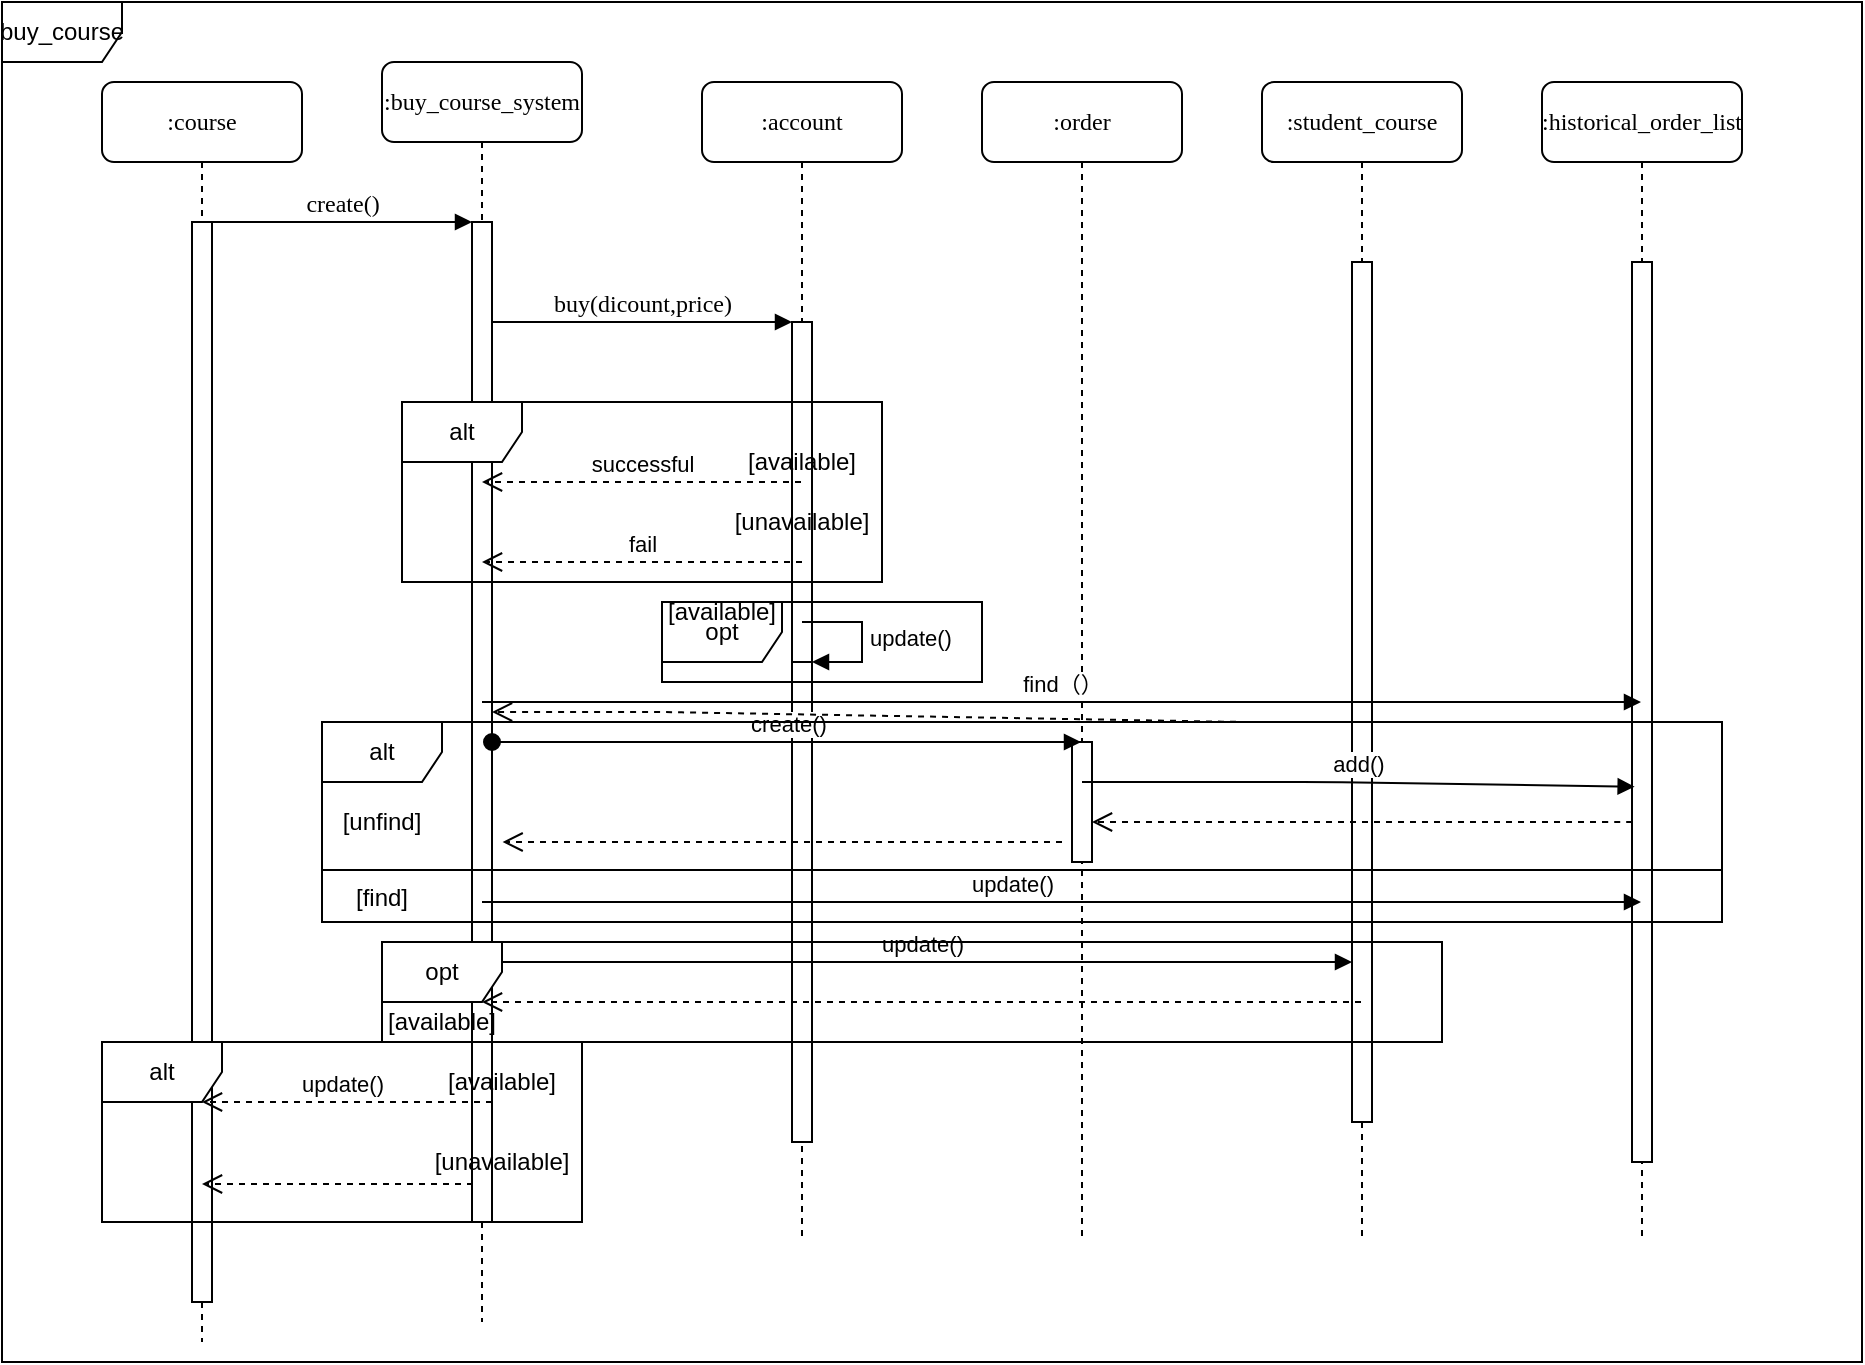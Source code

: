 <mxfile version="14.6.6" type="github">
  <diagram name="Page-1" id="13e1069c-82ec-6db2-03f1-153e76fe0fe0">
    <mxGraphModel dx="982" dy="509" grid="1" gridSize="10" guides="1" tooltips="1" connect="1" arrows="1" fold="1" page="1" pageScale="1" pageWidth="1100" pageHeight="850" background="#ffffff" math="0" shadow="0">
      <root>
        <mxCell id="0" />
        <mxCell id="1" parent="0" />
        <mxCell id="7baba1c4bc27f4b0-2" value=":buy_course_system" style="shape=umlLifeline;perimeter=lifelinePerimeter;whiteSpace=wrap;html=1;container=1;collapsible=0;recursiveResize=0;outlineConnect=0;rounded=1;shadow=0;comic=0;labelBackgroundColor=none;strokeWidth=1;fontFamily=Verdana;fontSize=12;align=center;" parent="1" vertex="1">
          <mxGeometry x="240" y="70" width="100" height="630" as="geometry" />
        </mxCell>
        <mxCell id="7baba1c4bc27f4b0-10" value="" style="html=1;points=[];perimeter=orthogonalPerimeter;rounded=0;shadow=0;comic=0;labelBackgroundColor=none;strokeWidth=1;fontFamily=Verdana;fontSize=12;align=center;" parent="7baba1c4bc27f4b0-2" vertex="1">
          <mxGeometry x="45" y="80" width="10" height="500" as="geometry" />
        </mxCell>
        <mxCell id="7baba1c4bc27f4b0-3" value=":account" style="shape=umlLifeline;perimeter=lifelinePerimeter;whiteSpace=wrap;html=1;container=1;collapsible=0;recursiveResize=0;outlineConnect=0;rounded=1;shadow=0;comic=0;labelBackgroundColor=none;strokeWidth=1;fontFamily=Verdana;fontSize=12;align=center;" parent="1" vertex="1">
          <mxGeometry x="400" y="80" width="100" height="580" as="geometry" />
        </mxCell>
        <mxCell id="7baba1c4bc27f4b0-13" value="" style="html=1;points=[];perimeter=orthogonalPerimeter;rounded=0;shadow=0;comic=0;labelBackgroundColor=none;strokeWidth=1;fontFamily=Verdana;fontSize=12;align=center;" parent="7baba1c4bc27f4b0-3" vertex="1">
          <mxGeometry x="45" y="120" width="10" height="410" as="geometry" />
        </mxCell>
        <mxCell id="7mQreww-ip8RclzXnmLA-8" value="[available]" style="text;html=1;strokeColor=none;fillColor=none;align=center;verticalAlign=middle;whiteSpace=wrap;rounded=0;" parent="7baba1c4bc27f4b0-3" vertex="1">
          <mxGeometry x="30" y="180" width="40" height="20" as="geometry" />
        </mxCell>
        <mxCell id="7mQreww-ip8RclzXnmLA-12" value="" style="html=1;points=[];perimeter=orthogonalPerimeter;" parent="7baba1c4bc27f4b0-3" vertex="1">
          <mxGeometry x="45" y="290" width="10" height="40" as="geometry" />
        </mxCell>
        <mxCell id="7mQreww-ip8RclzXnmLA-13" value="update()" style="edgeStyle=orthogonalEdgeStyle;html=1;align=left;spacingLeft=2;endArrow=block;rounded=0;entryX=1;entryY=0;" parent="7baba1c4bc27f4b0-3" target="7mQreww-ip8RclzXnmLA-12" edge="1">
          <mxGeometry relative="1" as="geometry">
            <mxPoint x="50" y="270" as="sourcePoint" />
            <Array as="points">
              <mxPoint x="80" y="270" />
            </Array>
          </mxGeometry>
        </mxCell>
        <mxCell id="7baba1c4bc27f4b0-4" value=":order" style="shape=umlLifeline;perimeter=lifelinePerimeter;whiteSpace=wrap;html=1;container=1;collapsible=0;recursiveResize=0;outlineConnect=0;rounded=1;shadow=0;comic=0;labelBackgroundColor=none;strokeWidth=1;fontFamily=Verdana;fontSize=12;align=center;" parent="1" vertex="1">
          <mxGeometry x="540" y="80" width="100" height="580" as="geometry" />
        </mxCell>
        <mxCell id="7baba1c4bc27f4b0-5" value=":student_course" style="shape=umlLifeline;perimeter=lifelinePerimeter;whiteSpace=wrap;html=1;container=1;collapsible=0;recursiveResize=0;outlineConnect=0;rounded=1;shadow=0;comic=0;labelBackgroundColor=none;strokeWidth=1;fontFamily=Verdana;fontSize=12;align=center;" parent="1" vertex="1">
          <mxGeometry x="680" y="80" width="100" height="580" as="geometry" />
        </mxCell>
        <mxCell id="7baba1c4bc27f4b0-6" value=":historical_order_list" style="shape=umlLifeline;perimeter=lifelinePerimeter;whiteSpace=wrap;html=1;container=1;collapsible=0;recursiveResize=0;outlineConnect=0;rounded=1;shadow=0;comic=0;labelBackgroundColor=none;strokeWidth=1;fontFamily=Verdana;fontSize=12;align=center;" parent="1" vertex="1">
          <mxGeometry x="820" y="80" width="100" height="580" as="geometry" />
        </mxCell>
        <mxCell id="7mQreww-ip8RclzXnmLA-18" value="" style="html=1;points=[];perimeter=orthogonalPerimeter;" parent="7baba1c4bc27f4b0-6" vertex="1">
          <mxGeometry x="45" y="90" width="10" height="450" as="geometry" />
        </mxCell>
        <mxCell id="7baba1c4bc27f4b0-8" value=":course" style="shape=umlLifeline;perimeter=lifelinePerimeter;whiteSpace=wrap;html=1;container=1;collapsible=0;recursiveResize=0;outlineConnect=0;rounded=1;shadow=0;comic=0;labelBackgroundColor=none;strokeWidth=1;fontFamily=Verdana;fontSize=12;align=center;" parent="1" vertex="1">
          <mxGeometry x="100" y="80" width="100" height="630" as="geometry" />
        </mxCell>
        <mxCell id="7baba1c4bc27f4b0-9" value="" style="html=1;points=[];perimeter=orthogonalPerimeter;rounded=0;shadow=0;comic=0;labelBackgroundColor=none;strokeWidth=1;fontFamily=Verdana;fontSize=12;align=center;" parent="7baba1c4bc27f4b0-8" vertex="1">
          <mxGeometry x="45" y="70" width="10" height="540" as="geometry" />
        </mxCell>
        <mxCell id="7baba1c4bc27f4b0-16" value="" style="html=1;points=[];perimeter=orthogonalPerimeter;rounded=0;shadow=0;comic=0;labelBackgroundColor=none;strokeWidth=1;fontFamily=Verdana;fontSize=12;align=center;" parent="1" vertex="1">
          <mxGeometry x="585" y="410" width="10" height="60" as="geometry" />
        </mxCell>
        <mxCell id="7baba1c4bc27f4b0-19" value="" style="html=1;points=[];perimeter=orthogonalPerimeter;rounded=0;shadow=0;comic=0;labelBackgroundColor=none;strokeWidth=1;fontFamily=Verdana;fontSize=12;align=center;" parent="1" vertex="1">
          <mxGeometry x="725" y="170" width="10" height="430" as="geometry" />
        </mxCell>
        <mxCell id="7baba1c4bc27f4b0-11" value="create()" style="html=1;verticalAlign=bottom;endArrow=block;entryX=0;entryY=0;labelBackgroundColor=none;fontFamily=Verdana;fontSize=12;edgeStyle=elbowEdgeStyle;elbow=vertical;" parent="1" source="7baba1c4bc27f4b0-9" target="7baba1c4bc27f4b0-10" edge="1">
          <mxGeometry relative="1" as="geometry">
            <mxPoint x="220" y="190" as="sourcePoint" />
          </mxGeometry>
        </mxCell>
        <mxCell id="7baba1c4bc27f4b0-14" value="buy(dicount,price)" style="html=1;verticalAlign=bottom;endArrow=block;entryX=0;entryY=0;labelBackgroundColor=none;fontFamily=Verdana;fontSize=12;edgeStyle=elbowEdgeStyle;elbow=vertical;" parent="1" source="7baba1c4bc27f4b0-10" target="7baba1c4bc27f4b0-13" edge="1">
          <mxGeometry relative="1" as="geometry">
            <mxPoint x="370" y="200" as="sourcePoint" />
          </mxGeometry>
        </mxCell>
        <mxCell id="7mQreww-ip8RclzXnmLA-6" value="fail" style="html=1;verticalAlign=bottom;endArrow=open;dashed=1;endSize=8;" parent="1" target="7baba1c4bc27f4b0-2" edge="1">
          <mxGeometry relative="1" as="geometry">
            <mxPoint x="450" y="320" as="sourcePoint" />
            <mxPoint x="370" y="320" as="targetPoint" />
          </mxGeometry>
        </mxCell>
        <mxCell id="7mQreww-ip8RclzXnmLA-7" value="successful" style="html=1;verticalAlign=bottom;endArrow=open;dashed=1;endSize=8;" parent="1" source="7baba1c4bc27f4b0-3" target="7baba1c4bc27f4b0-2" edge="1">
          <mxGeometry relative="1" as="geometry">
            <mxPoint x="420" y="280" as="sourcePoint" />
            <mxPoint x="340" y="280" as="targetPoint" />
            <Array as="points">
              <mxPoint x="420" y="280" />
            </Array>
          </mxGeometry>
        </mxCell>
        <mxCell id="7mQreww-ip8RclzXnmLA-9" value="[unavailable]" style="text;html=1;strokeColor=none;fillColor=none;align=center;verticalAlign=middle;whiteSpace=wrap;rounded=0;" parent="1" vertex="1">
          <mxGeometry x="430" y="290" width="40" height="20" as="geometry" />
        </mxCell>
        <mxCell id="7mQreww-ip8RclzXnmLA-10" value="alt" style="shape=umlFrame;whiteSpace=wrap;html=1;" parent="1" vertex="1">
          <mxGeometry x="250" y="240" width="240" height="90" as="geometry" />
        </mxCell>
        <mxCell id="7mQreww-ip8RclzXnmLA-14" value="create()" style="html=1;verticalAlign=bottom;startArrow=oval;startFill=1;endArrow=block;startSize=8;" parent="1" source="7baba1c4bc27f4b0-10" target="7baba1c4bc27f4b0-4" edge="1">
          <mxGeometry width="60" relative="1" as="geometry">
            <mxPoint x="450" y="320" as="sourcePoint" />
            <mxPoint x="600" y="390" as="targetPoint" />
            <Array as="points">
              <mxPoint x="480" y="410" />
            </Array>
          </mxGeometry>
        </mxCell>
        <mxCell id="7mQreww-ip8RclzXnmLA-16" value="find（）" style="html=1;verticalAlign=bottom;endArrow=block;" parent="1" target="7baba1c4bc27f4b0-6" edge="1">
          <mxGeometry width="80" relative="1" as="geometry">
            <mxPoint x="290" y="390" as="sourcePoint" />
            <mxPoint x="450" y="320" as="targetPoint" />
            <Array as="points">
              <mxPoint x="300" y="390" />
              <mxPoint x="380" y="390" />
              <mxPoint x="500" y="390" />
            </Array>
          </mxGeometry>
        </mxCell>
        <mxCell id="7mQreww-ip8RclzXnmLA-21" value="add()" style="html=1;verticalAlign=bottom;endArrow=block;entryX=0.133;entryY=0.583;entryDx=0;entryDy=0;entryPerimeter=0;" parent="1" target="7mQreww-ip8RclzXnmLA-18" edge="1" source="7baba1c4bc27f4b0-4">
          <mxGeometry width="80" relative="1" as="geometry">
            <mxPoint x="595" y="400" as="sourcePoint" />
            <mxPoint x="675" y="400" as="targetPoint" />
            <Array as="points">
              <mxPoint x="710" y="430" />
            </Array>
          </mxGeometry>
        </mxCell>
        <mxCell id="7mQreww-ip8RclzXnmLA-22" value="" style="html=1;verticalAlign=bottom;endArrow=open;dashed=1;endSize=8;" parent="1" target="7baba1c4bc27f4b0-16" edge="1" source="7mQreww-ip8RclzXnmLA-18">
          <mxGeometry relative="1" as="geometry">
            <mxPoint x="870" y="419" as="sourcePoint" />
            <mxPoint x="660" y="320" as="targetPoint" />
            <Array as="points">
              <mxPoint x="860" y="450" />
              <mxPoint x="810" y="450" />
              <mxPoint x="650" y="450" />
            </Array>
          </mxGeometry>
        </mxCell>
        <mxCell id="7mQreww-ip8RclzXnmLA-24" value="update()" style="html=1;verticalAlign=bottom;endArrow=block;" parent="1" source="7baba1c4bc27f4b0-10" target="7baba1c4bc27f4b0-19" edge="1">
          <mxGeometry width="80" relative="1" as="geometry">
            <mxPoint x="530" y="510" as="sourcePoint" />
            <mxPoint x="610" y="510" as="targetPoint" />
            <Array as="points">
              <mxPoint x="550" y="520" />
              <mxPoint x="640" y="520" />
            </Array>
            <mxPoint as="offset" />
          </mxGeometry>
        </mxCell>
        <mxCell id="7mQreww-ip8RclzXnmLA-25" value="" style="html=1;verticalAlign=bottom;endArrow=open;dashed=1;endSize=8;" parent="1" source="7baba1c4bc27f4b0-5" target="7baba1c4bc27f4b0-2" edge="1">
          <mxGeometry relative="1" as="geometry">
            <mxPoint x="580" y="540" as="sourcePoint" />
            <mxPoint x="500" y="540" as="targetPoint" />
            <Array as="points">
              <mxPoint x="590" y="540" />
              <mxPoint x="520" y="540" />
            </Array>
          </mxGeometry>
        </mxCell>
        <mxCell id="7mQreww-ip8RclzXnmLA-26" value="update()" style="html=1;verticalAlign=bottom;endArrow=open;dashed=1;endSize=8;" parent="1" target="7baba1c4bc27f4b0-8" edge="1">
          <mxGeometry x="0.032" relative="1" as="geometry">
            <mxPoint x="295" y="590" as="sourcePoint" />
            <mxPoint x="210" y="540" as="targetPoint" />
            <Array as="points">
              <mxPoint x="220" y="590" />
            </Array>
            <mxPoint as="offset" />
          </mxGeometry>
        </mxCell>
        <mxCell id="7mQreww-ip8RclzXnmLA-27" value="buy_course" style="shape=umlFrame;whiteSpace=wrap;html=1;" parent="1" vertex="1">
          <mxGeometry x="50" y="40" width="930" height="680" as="geometry" />
        </mxCell>
        <mxCell id="rkRNH_pBFaHkPKl0PVXG-1" value="opt" style="shape=umlFrame;whiteSpace=wrap;html=1;" vertex="1" parent="1">
          <mxGeometry x="240" y="510" width="530" height="50" as="geometry" />
        </mxCell>
        <mxCell id="rkRNH_pBFaHkPKl0PVXG-2" value="[available]" style="text;html=1;strokeColor=none;fillColor=none;align=center;verticalAlign=middle;whiteSpace=wrap;rounded=0;" vertex="1" parent="1">
          <mxGeometry x="250" y="540" width="40" height="20" as="geometry" />
        </mxCell>
        <mxCell id="rkRNH_pBFaHkPKl0PVXG-3" value="opt" style="shape=umlFrame;whiteSpace=wrap;html=1;" vertex="1" parent="1">
          <mxGeometry x="380" y="340" width="160" height="40" as="geometry" />
        </mxCell>
        <mxCell id="rkRNH_pBFaHkPKl0PVXG-4" value="[available]" style="text;html=1;strokeColor=none;fillColor=none;align=center;verticalAlign=middle;whiteSpace=wrap;rounded=0;" vertex="1" parent="1">
          <mxGeometry x="390" y="335" width="40" height="20" as="geometry" />
        </mxCell>
        <mxCell id="rkRNH_pBFaHkPKl0PVXG-6" value="alt" style="shape=umlFrame;whiteSpace=wrap;html=1;" vertex="1" parent="1">
          <mxGeometry x="100" y="560" width="240" height="90" as="geometry" />
        </mxCell>
        <mxCell id="rkRNH_pBFaHkPKl0PVXG-8" value="[available]" style="text;html=1;strokeColor=none;fillColor=none;align=center;verticalAlign=middle;whiteSpace=wrap;rounded=0;" vertex="1" parent="1">
          <mxGeometry x="280" y="570" width="40" height="20" as="geometry" />
        </mxCell>
        <mxCell id="rkRNH_pBFaHkPKl0PVXG-9" value="[unavailable]" style="text;html=1;strokeColor=none;fillColor=none;align=center;verticalAlign=middle;whiteSpace=wrap;rounded=0;" vertex="1" parent="1">
          <mxGeometry x="280" y="610" width="40" height="20" as="geometry" />
        </mxCell>
        <mxCell id="rkRNH_pBFaHkPKl0PVXG-14" value="" style="html=1;verticalAlign=bottom;endArrow=open;dashed=1;endSize=8;exitX=0.05;exitY=0.962;exitDx=0;exitDy=0;exitPerimeter=0;" edge="1" parent="1" source="7baba1c4bc27f4b0-10" target="7baba1c4bc27f4b0-8">
          <mxGeometry relative="1" as="geometry">
            <mxPoint x="260" y="630" as="sourcePoint" />
            <mxPoint x="180" y="630" as="targetPoint" />
          </mxGeometry>
        </mxCell>
        <mxCell id="rkRNH_pBFaHkPKl0PVXG-15" value="" style="html=1;verticalAlign=bottom;endArrow=open;dashed=1;endSize=8;" edge="1" parent="1" source="7mQreww-ip8RclzXnmLA-18" target="7baba1c4bc27f4b0-10">
          <mxGeometry relative="1" as="geometry">
            <mxPoint x="660" y="390" as="sourcePoint" />
            <mxPoint x="300" y="410" as="targetPoint" />
            <Array as="points">
              <mxPoint x="670" y="400" />
              <mxPoint x="380" y="395" />
            </Array>
          </mxGeometry>
        </mxCell>
        <mxCell id="rkRNH_pBFaHkPKl0PVXG-18" value="alt" style="shape=umlFrame;whiteSpace=wrap;html=1;" vertex="1" parent="1">
          <mxGeometry x="210" y="400" width="700" height="100" as="geometry" />
        </mxCell>
        <mxCell id="rkRNH_pBFaHkPKl0PVXG-16" value="update()" style="html=1;verticalAlign=bottom;endArrow=block;" edge="1" parent="1" source="7baba1c4bc27f4b0-2" target="7baba1c4bc27f4b0-6">
          <mxGeometry x="-0.087" width="80" relative="1" as="geometry">
            <mxPoint x="300" y="460" as="sourcePoint" />
            <mxPoint x="380" y="460" as="targetPoint" />
            <Array as="points">
              <mxPoint x="390" y="490" />
              <mxPoint x="660" y="490" />
            </Array>
            <mxPoint as="offset" />
          </mxGeometry>
        </mxCell>
        <mxCell id="rkRNH_pBFaHkPKl0PVXG-21" value="" style="line;strokeWidth=1;fillColor=none;align=left;verticalAlign=middle;spacingTop=-1;spacingLeft=3;spacingRight=3;rotatable=0;labelPosition=right;points=[];portConstraint=eastwest;" vertex="1" parent="1">
          <mxGeometry x="210" y="470" width="700" height="8" as="geometry" />
        </mxCell>
        <mxCell id="rkRNH_pBFaHkPKl0PVXG-22" value="[find]" style="text;html=1;strokeColor=none;fillColor=none;align=center;verticalAlign=middle;whiteSpace=wrap;rounded=0;" vertex="1" parent="1">
          <mxGeometry x="220" y="478" width="40" height="20" as="geometry" />
        </mxCell>
        <mxCell id="rkRNH_pBFaHkPKl0PVXG-23" value="[unfind]" style="text;html=1;strokeColor=none;fillColor=none;align=center;verticalAlign=middle;whiteSpace=wrap;rounded=0;" vertex="1" parent="1">
          <mxGeometry x="220" y="440" width="40" height="20" as="geometry" />
        </mxCell>
        <mxCell id="rkRNH_pBFaHkPKl0PVXG-26" value="" style="html=1;verticalAlign=bottom;endArrow=open;dashed=1;endSize=8;entryX=0.129;entryY=0.6;entryDx=0;entryDy=0;entryPerimeter=0;" edge="1" parent="1" target="rkRNH_pBFaHkPKl0PVXG-18">
          <mxGeometry relative="1" as="geometry">
            <mxPoint x="580" y="460" as="sourcePoint" />
            <mxPoint x="500" y="460" as="targetPoint" />
          </mxGeometry>
        </mxCell>
      </root>
    </mxGraphModel>
  </diagram>
</mxfile>
